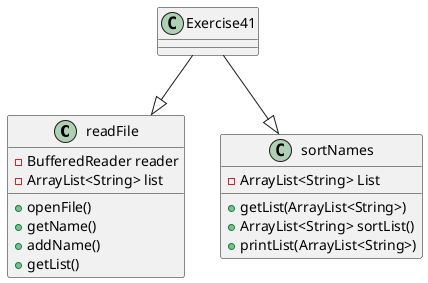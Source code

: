 @startuml

class readFile{
- BufferedReader reader
- ArrayList<String> list
+ openFile()
+ getName()
+ addName()
+ getList()
}
class sortNames{
- ArrayList<String> List
+ getList(ArrayList<String>)
+ ArrayList<String> sortList()
+ printList(ArrayList<String>)
}

class Exercise41{
}
Exercise41 --|> readFile
Exercise41 --|> sortNames

@enduml